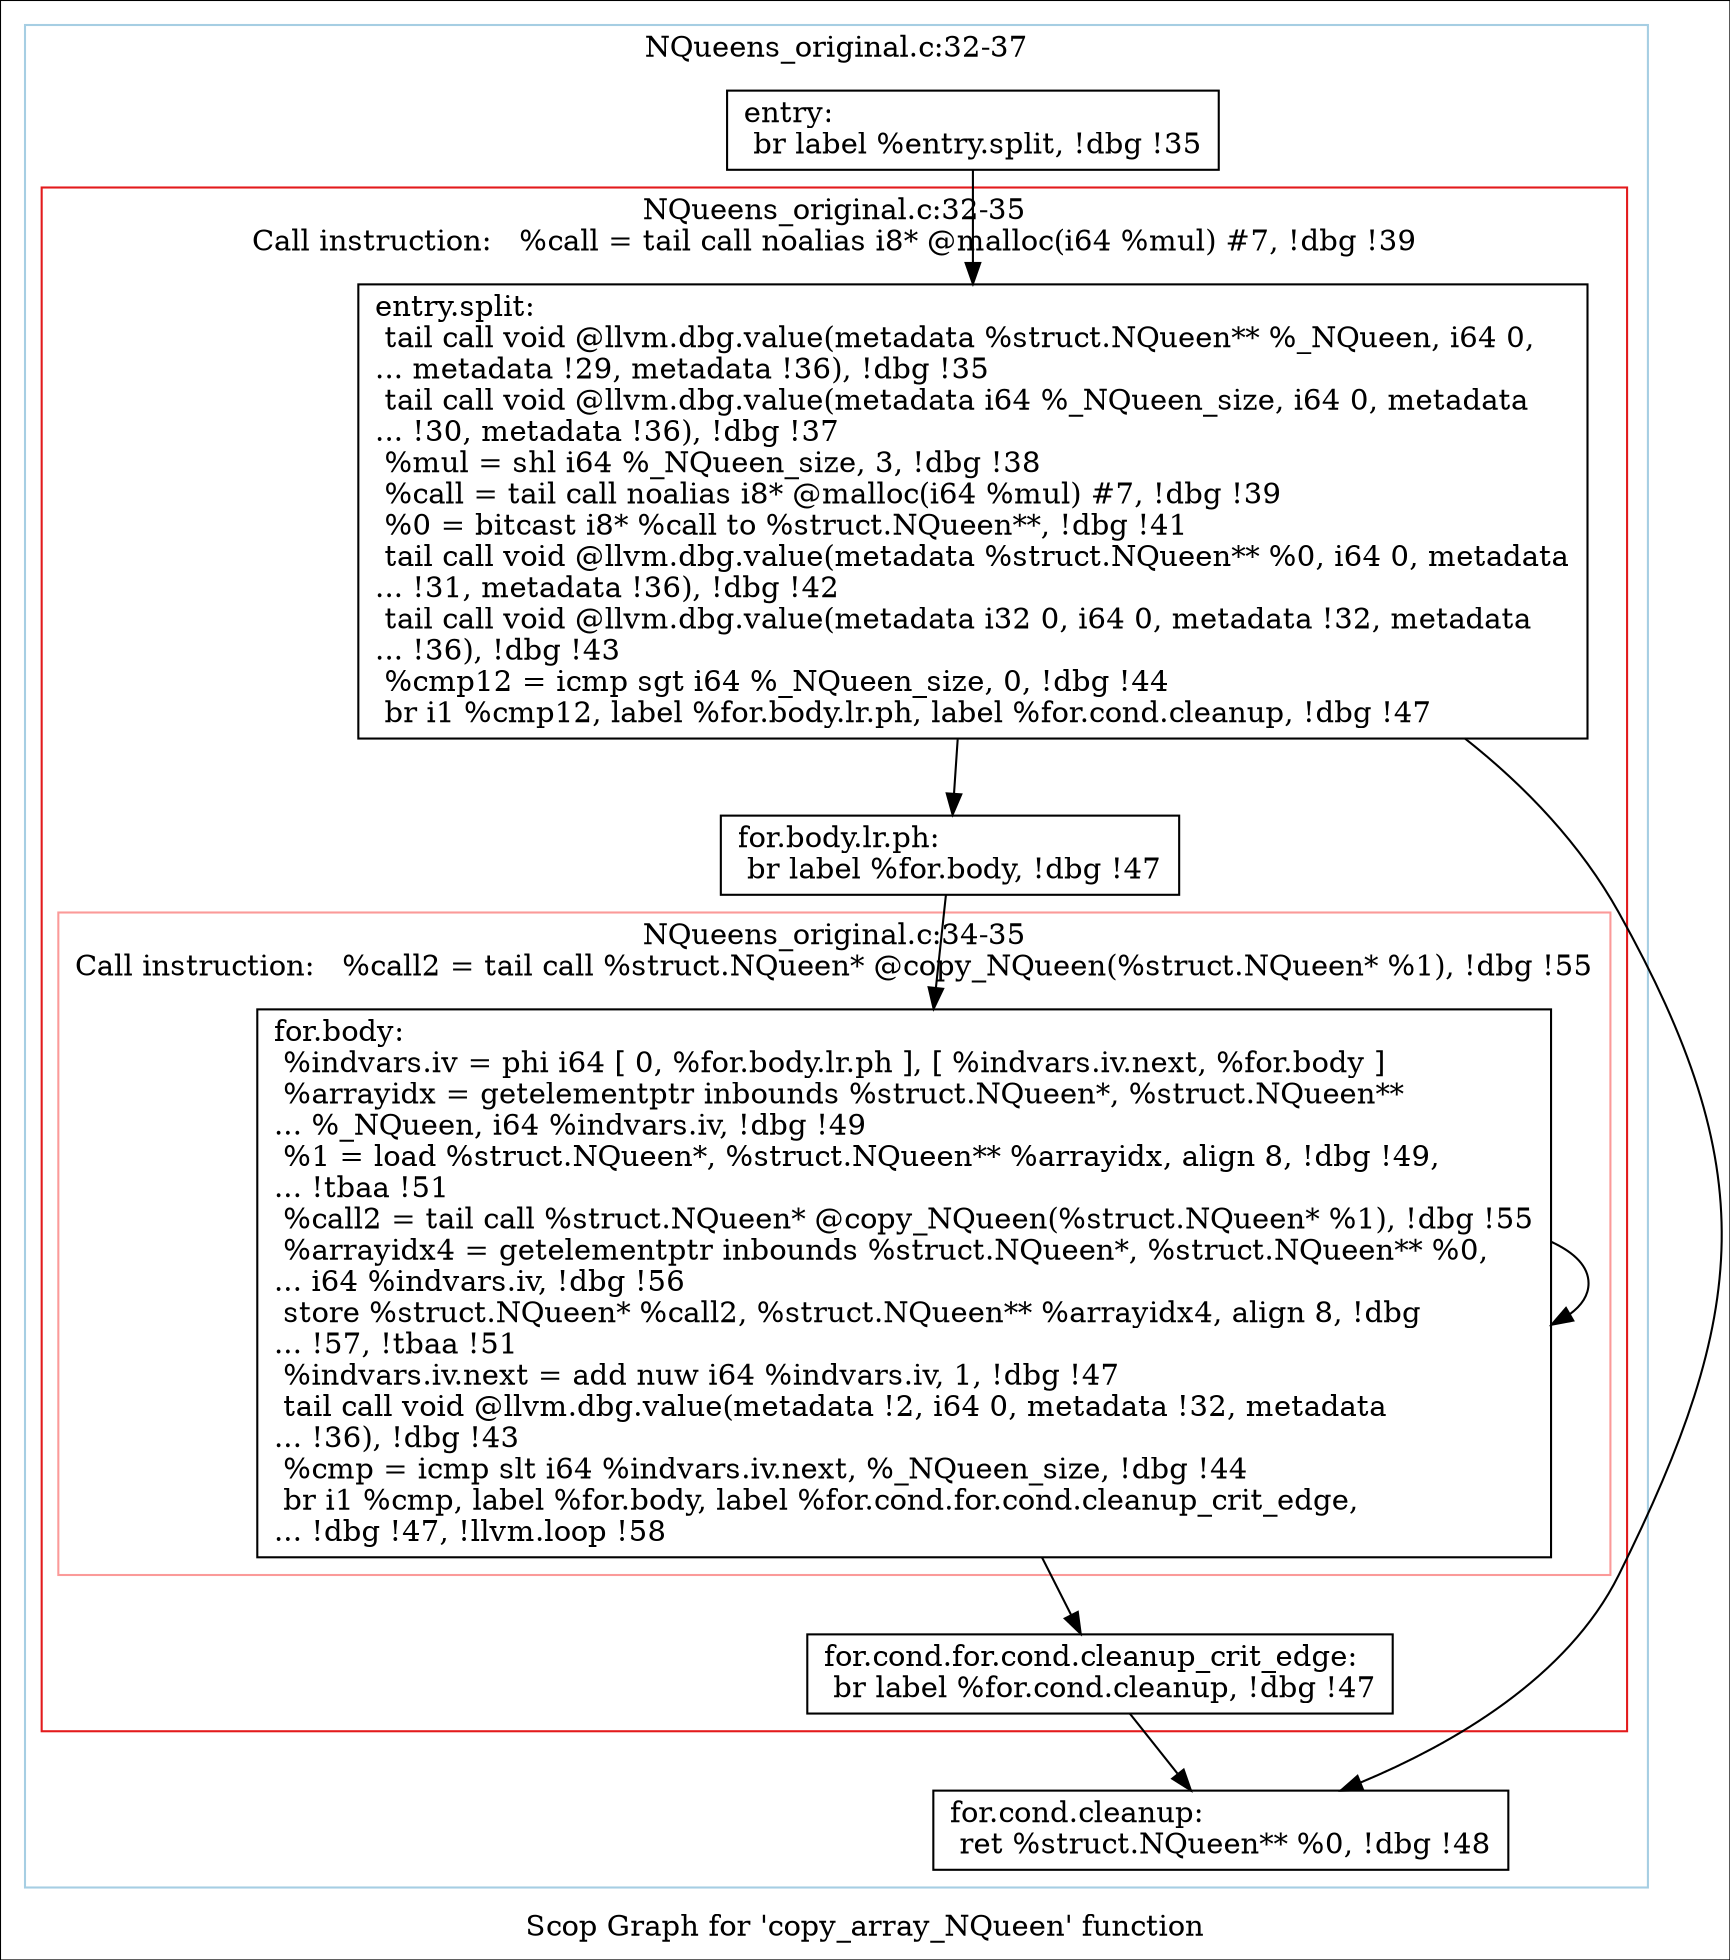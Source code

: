 digraph "Scop Graph for 'copy_array_NQueen' function" {
	label="Scop Graph for 'copy_array_NQueen' function";

	Node0xa5d9180 [shape=record,label="{entry:\l  br label %entry.split, !dbg !35\l}"];
	Node0xa5d9180 -> Node0xa559fd0;
	Node0xa559fd0 [shape=record,label="{entry.split:                                      \l  tail call void @llvm.dbg.value(metadata %struct.NQueen** %_NQueen, i64 0,\l... metadata !29, metadata !36), !dbg !35\l  tail call void @llvm.dbg.value(metadata i64 %_NQueen_size, i64 0, metadata\l... !30, metadata !36), !dbg !37\l  %mul = shl i64 %_NQueen_size, 3, !dbg !38\l  %call = tail call noalias i8* @malloc(i64 %mul) #7, !dbg !39\l  %0 = bitcast i8* %call to %struct.NQueen**, !dbg !41\l  tail call void @llvm.dbg.value(metadata %struct.NQueen** %0, i64 0, metadata\l... !31, metadata !36), !dbg !42\l  tail call void @llvm.dbg.value(metadata i32 0, i64 0, metadata !32, metadata\l... !36), !dbg !43\l  %cmp12 = icmp sgt i64 %_NQueen_size, 0, !dbg !44\l  br i1 %cmp12, label %for.body.lr.ph, label %for.cond.cleanup, !dbg !47\l}"];
	Node0xa559fd0 -> Node0xa58b700;
	Node0xa559fd0 -> Node0xa5a99a0;
	Node0xa58b700 [shape=record,label="{for.body.lr.ph:                                   \l  br label %for.body, !dbg !47\l}"];
	Node0xa58b700 -> Node0xa5e6330;
	Node0xa5e6330 [shape=record,label="{for.body:                                         \l  %indvars.iv = phi i64 [ 0, %for.body.lr.ph ], [ %indvars.iv.next, %for.body ]\l  %arrayidx = getelementptr inbounds %struct.NQueen*, %struct.NQueen**\l... %_NQueen, i64 %indvars.iv, !dbg !49\l  %1 = load %struct.NQueen*, %struct.NQueen** %arrayidx, align 8, !dbg !49,\l... !tbaa !51\l  %call2 = tail call %struct.NQueen* @copy_NQueen(%struct.NQueen* %1), !dbg !55\l  %arrayidx4 = getelementptr inbounds %struct.NQueen*, %struct.NQueen** %0,\l... i64 %indvars.iv, !dbg !56\l  store %struct.NQueen* %call2, %struct.NQueen** %arrayidx4, align 8, !dbg\l... !57, !tbaa !51\l  %indvars.iv.next = add nuw i64 %indvars.iv, 1, !dbg !47\l  tail call void @llvm.dbg.value(metadata !2, i64 0, metadata !32, metadata\l... !36), !dbg !43\l  %cmp = icmp slt i64 %indvars.iv.next, %_NQueen_size, !dbg !44\l  br i1 %cmp, label %for.body, label %for.cond.for.cond.cleanup_crit_edge,\l... !dbg !47, !llvm.loop !58\l}"];
	Node0xa5e6330 -> Node0xa5e6330[constraint=false];
	Node0xa5e6330 -> Node0xa5e7ed0;
	Node0xa5e7ed0 [shape=record,label="{for.cond.for.cond.cleanup_crit_edge:              \l  br label %for.cond.cleanup, !dbg !47\l}"];
	Node0xa5e7ed0 -> Node0xa5a99a0;
	Node0xa5a99a0 [shape=record,label="{for.cond.cleanup:                                 \l  ret %struct.NQueen** %0, !dbg !48\l}"];
	colorscheme = "paired12"
        subgraph cluster_0xa5e17a0 {
          label = "NQueens_original.c:32-37
";
          style = solid;
          color = 1
          subgraph cluster_0xa619b00 {
            label = "NQueens_original.c:32-35
Call instruction:   %call = tail call noalias i8* @malloc(i64 %mul) #7, !dbg !39";
            style = solid;
            color = 6
            subgraph cluster_0xa5bb7d0 {
              label = "NQueens_original.c:34-35
Call instruction:   %call2 = tail call %struct.NQueen* @copy_NQueen(%struct.NQueen* %1), !dbg !55";
              style = solid;
              color = 5
              Node0xa5e6330;
            }
            Node0xa559fd0;
            Node0xa58b700;
            Node0xa5e7ed0;
          }
          Node0xa5d9180;
          Node0xa5a99a0;
        }
}
